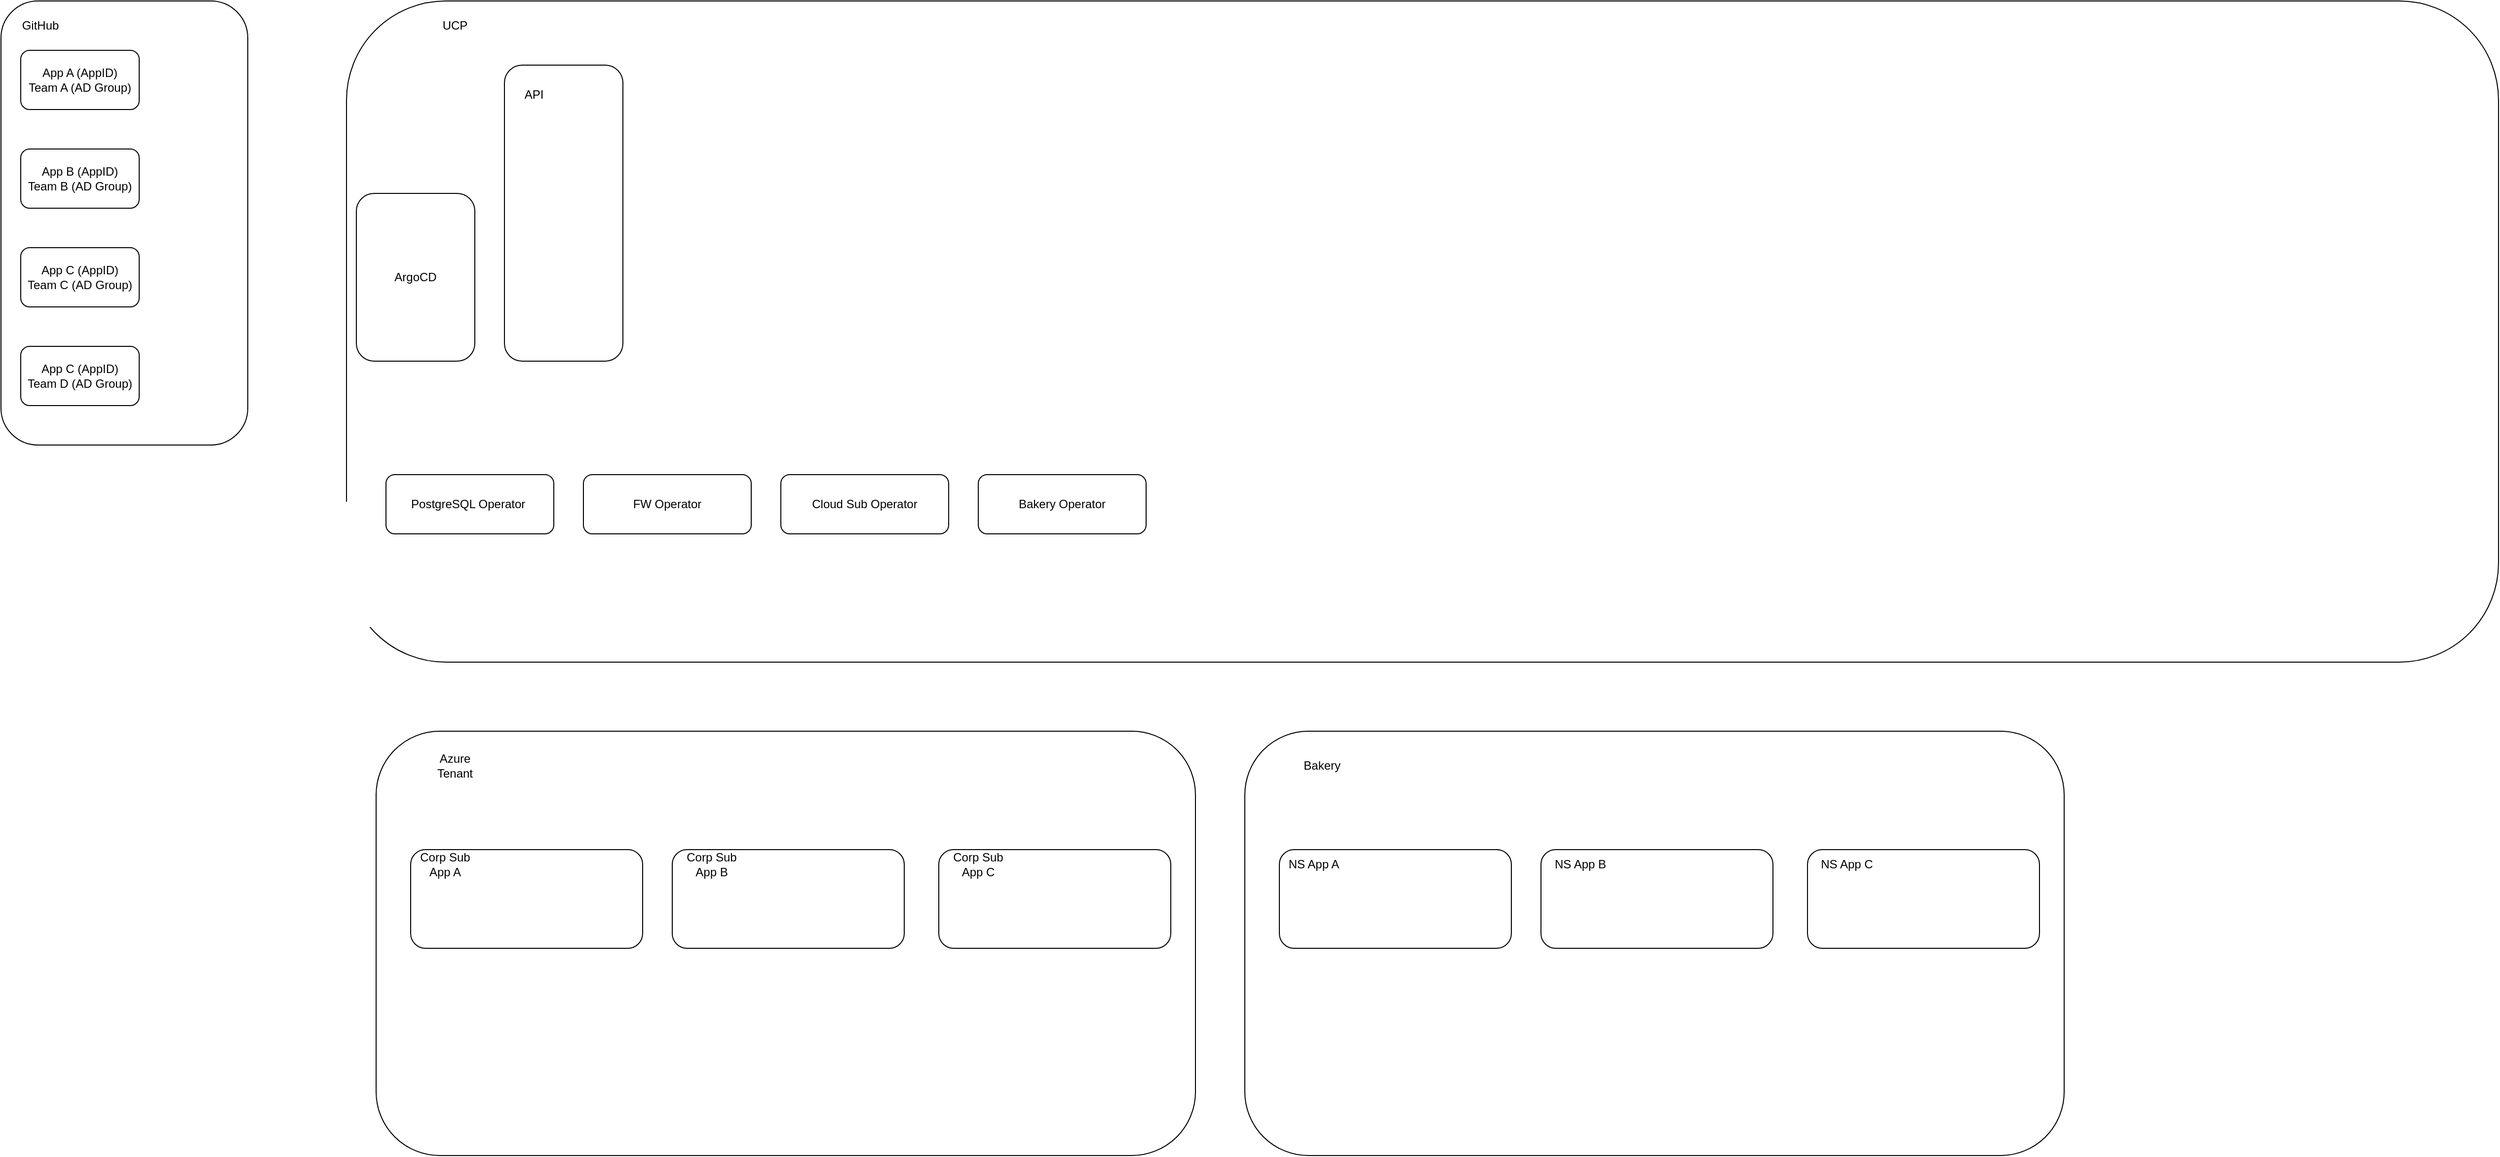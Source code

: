 <mxfile version="20.8.13" type="github">
  <diagram name="Page-1" id="zDphueDjuYKsQdnrsm34">
    <mxGraphModel dx="1676" dy="1238" grid="1" gridSize="10" guides="1" tooltips="1" connect="1" arrows="1" fold="1" page="1" pageScale="1" pageWidth="827" pageHeight="1169" math="0" shadow="0">
      <root>
        <mxCell id="0" />
        <mxCell id="1" parent="0" />
        <mxCell id="qy60GKB_lgxapdrurTlC-2" value="" style="rounded=1;whiteSpace=wrap;html=1;" vertex="1" parent="1">
          <mxGeometry x="100" y="220" width="250" height="450" as="geometry" />
        </mxCell>
        <mxCell id="qy60GKB_lgxapdrurTlC-4" value="GitHub" style="text;html=1;strokeColor=none;fillColor=none;align=center;verticalAlign=middle;whiteSpace=wrap;rounded=0;" vertex="1" parent="1">
          <mxGeometry x="110" y="230" width="60" height="30" as="geometry" />
        </mxCell>
        <mxCell id="qy60GKB_lgxapdrurTlC-5" value="App A (AppID)&lt;br&gt;Team A (AD Group)" style="rounded=1;whiteSpace=wrap;html=1;" vertex="1" parent="1">
          <mxGeometry x="120" y="270" width="120" height="60" as="geometry" />
        </mxCell>
        <mxCell id="qy60GKB_lgxapdrurTlC-7" value="App B (AppID)&lt;br&gt;Team B (AD Group)" style="rounded=1;whiteSpace=wrap;html=1;" vertex="1" parent="1">
          <mxGeometry x="120" y="370" width="120" height="60" as="geometry" />
        </mxCell>
        <mxCell id="qy60GKB_lgxapdrurTlC-8" value="App C (AppID)&lt;br&gt;Team C (AD Group)" style="rounded=1;whiteSpace=wrap;html=1;" vertex="1" parent="1">
          <mxGeometry x="120" y="470" width="120" height="60" as="geometry" />
        </mxCell>
        <mxCell id="qy60GKB_lgxapdrurTlC-9" value="App C (AppID)&lt;br&gt;Team D (AD Group)" style="rounded=1;whiteSpace=wrap;html=1;" vertex="1" parent="1">
          <mxGeometry x="120" y="570" width="120" height="60" as="geometry" />
        </mxCell>
        <mxCell id="qy60GKB_lgxapdrurTlC-10" value="" style="rounded=1;whiteSpace=wrap;html=1;" vertex="1" parent="1">
          <mxGeometry x="450" y="220" width="2180" height="670" as="geometry" />
        </mxCell>
        <mxCell id="qy60GKB_lgxapdrurTlC-11" value="UCP" style="text;html=1;strokeColor=none;fillColor=none;align=center;verticalAlign=middle;whiteSpace=wrap;rounded=0;" vertex="1" parent="1">
          <mxGeometry x="530" y="230" width="60" height="30" as="geometry" />
        </mxCell>
        <mxCell id="qy60GKB_lgxapdrurTlC-12" value="" style="rounded=1;whiteSpace=wrap;html=1;" vertex="1" parent="1">
          <mxGeometry x="610" y="285" width="120" height="300" as="geometry" />
        </mxCell>
        <mxCell id="qy60GKB_lgxapdrurTlC-13" value="API" style="text;html=1;strokeColor=none;fillColor=none;align=center;verticalAlign=middle;whiteSpace=wrap;rounded=0;" vertex="1" parent="1">
          <mxGeometry x="610" y="300" width="60" height="30" as="geometry" />
        </mxCell>
        <mxCell id="qy60GKB_lgxapdrurTlC-14" value="ArgoCD" style="rounded=1;whiteSpace=wrap;html=1;" vertex="1" parent="1">
          <mxGeometry x="460" y="415" width="120" height="170" as="geometry" />
        </mxCell>
        <mxCell id="qy60GKB_lgxapdrurTlC-16" value="PostgreSQL Operator&amp;nbsp;" style="rounded=1;whiteSpace=wrap;html=1;" vertex="1" parent="1">
          <mxGeometry x="490" y="700" width="170" height="60" as="geometry" />
        </mxCell>
        <mxCell id="qy60GKB_lgxapdrurTlC-17" value="FW Operator" style="rounded=1;whiteSpace=wrap;html=1;" vertex="1" parent="1">
          <mxGeometry x="690" y="700" width="170" height="60" as="geometry" />
        </mxCell>
        <mxCell id="qy60GKB_lgxapdrurTlC-18" value="Cloud Sub Operator" style="rounded=1;whiteSpace=wrap;html=1;" vertex="1" parent="1">
          <mxGeometry x="890" y="700" width="170" height="60" as="geometry" />
        </mxCell>
        <mxCell id="qy60GKB_lgxapdrurTlC-19" value="Bakery Operator" style="rounded=1;whiteSpace=wrap;html=1;" vertex="1" parent="1">
          <mxGeometry x="1090" y="700" width="170" height="60" as="geometry" />
        </mxCell>
        <mxCell id="qy60GKB_lgxapdrurTlC-20" value="" style="rounded=1;whiteSpace=wrap;html=1;" vertex="1" parent="1">
          <mxGeometry x="480" y="960" width="830" height="430" as="geometry" />
        </mxCell>
        <mxCell id="qy60GKB_lgxapdrurTlC-21" value="Azure Tenant" style="text;html=1;strokeColor=none;fillColor=none;align=center;verticalAlign=middle;whiteSpace=wrap;rounded=0;" vertex="1" parent="1">
          <mxGeometry x="530" y="980" width="60" height="30" as="geometry" />
        </mxCell>
        <mxCell id="qy60GKB_lgxapdrurTlC-22" value="" style="rounded=1;whiteSpace=wrap;html=1;" vertex="1" parent="1">
          <mxGeometry x="515" y="1080" width="235" height="100" as="geometry" />
        </mxCell>
        <mxCell id="qy60GKB_lgxapdrurTlC-23" value="" style="rounded=1;whiteSpace=wrap;html=1;" vertex="1" parent="1">
          <mxGeometry x="780" y="1080" width="235" height="100" as="geometry" />
        </mxCell>
        <mxCell id="qy60GKB_lgxapdrurTlC-24" value="" style="rounded=1;whiteSpace=wrap;html=1;" vertex="1" parent="1">
          <mxGeometry x="1050" y="1080" width="235" height="100" as="geometry" />
        </mxCell>
        <mxCell id="qy60GKB_lgxapdrurTlC-25" value="Corp Sub App A" style="text;html=1;strokeColor=none;fillColor=none;align=center;verticalAlign=middle;whiteSpace=wrap;rounded=0;" vertex="1" parent="1">
          <mxGeometry x="520" y="1080" width="60" height="30" as="geometry" />
        </mxCell>
        <mxCell id="qy60GKB_lgxapdrurTlC-26" value="Corp Sub App B" style="text;html=1;strokeColor=none;fillColor=none;align=center;verticalAlign=middle;whiteSpace=wrap;rounded=0;" vertex="1" parent="1">
          <mxGeometry x="790" y="1080" width="60" height="30" as="geometry" />
        </mxCell>
        <mxCell id="qy60GKB_lgxapdrurTlC-27" value="Corp Sub App C" style="text;html=1;strokeColor=none;fillColor=none;align=center;verticalAlign=middle;whiteSpace=wrap;rounded=0;" vertex="1" parent="1">
          <mxGeometry x="1060" y="1080" width="60" height="30" as="geometry" />
        </mxCell>
        <mxCell id="qy60GKB_lgxapdrurTlC-28" value="" style="rounded=1;whiteSpace=wrap;html=1;" vertex="1" parent="1">
          <mxGeometry x="1360" y="960" width="830" height="430" as="geometry" />
        </mxCell>
        <mxCell id="qy60GKB_lgxapdrurTlC-29" value="Bakery&amp;nbsp;" style="text;html=1;strokeColor=none;fillColor=none;align=center;verticalAlign=middle;whiteSpace=wrap;rounded=0;" vertex="1" parent="1">
          <mxGeometry x="1410" y="980" width="60" height="30" as="geometry" />
        </mxCell>
        <mxCell id="qy60GKB_lgxapdrurTlC-30" value="" style="rounded=1;whiteSpace=wrap;html=1;" vertex="1" parent="1">
          <mxGeometry x="1395" y="1080" width="235" height="100" as="geometry" />
        </mxCell>
        <mxCell id="qy60GKB_lgxapdrurTlC-31" value="" style="rounded=1;whiteSpace=wrap;html=1;" vertex="1" parent="1">
          <mxGeometry x="1660" y="1080" width="235" height="100" as="geometry" />
        </mxCell>
        <mxCell id="qy60GKB_lgxapdrurTlC-32" value="" style="rounded=1;whiteSpace=wrap;html=1;" vertex="1" parent="1">
          <mxGeometry x="1930" y="1080" width="235" height="100" as="geometry" />
        </mxCell>
        <mxCell id="qy60GKB_lgxapdrurTlC-33" value="NS App A" style="text;html=1;strokeColor=none;fillColor=none;align=center;verticalAlign=middle;whiteSpace=wrap;rounded=0;" vertex="1" parent="1">
          <mxGeometry x="1400" y="1080" width="60" height="30" as="geometry" />
        </mxCell>
        <mxCell id="qy60GKB_lgxapdrurTlC-34" value="NS App B" style="text;html=1;strokeColor=none;fillColor=none;align=center;verticalAlign=middle;whiteSpace=wrap;rounded=0;" vertex="1" parent="1">
          <mxGeometry x="1670" y="1080" width="60" height="30" as="geometry" />
        </mxCell>
        <mxCell id="qy60GKB_lgxapdrurTlC-35" value="NS App C" style="text;html=1;strokeColor=none;fillColor=none;align=center;verticalAlign=middle;whiteSpace=wrap;rounded=0;" vertex="1" parent="1">
          <mxGeometry x="1940" y="1080" width="60" height="30" as="geometry" />
        </mxCell>
      </root>
    </mxGraphModel>
  </diagram>
</mxfile>
